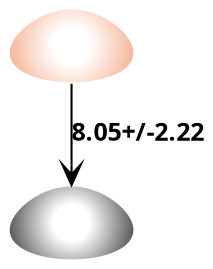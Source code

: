 strict digraph G {
	graph [bb="0,0,103.74,121",
		fontname="sans bold",
		splines=polyline
	];
	node [label="\N"];
	subgraph subgraph_0 {
		graph [label="Neutral charge",
			style=""
		];
		SM20_micro003		 [charge=0,
			color="#ffffff:#333333",
			fontcolor=black,
			fontname="sans bold",
			fontsize=12,
			height=0.5,
			image="Images\Microstates\SM20_micro003.svg",
			label="",
			labelloc=b,
			penwidth=1,
			pos="28.743,18",
			shape=egg,
			style=radial,
			width=0.79843];
	}
	subgraph "subgraph_-1" {
		graph [label="-1 charge",
			style=""
		];
		SM20_micro004		 [charge=-1,
			color="#ffffff:#f4a582",
			fontcolor=black,
			fontname="sans bold",
			fontsize=12,
			height=0.5,
			image="Images\Microstates\SM20_micro004.svg",
			label="",
			labelloc=b,
			penwidth=1,
			pos="28.743,103",
			shape=egg,
			style=radial,
			width=0.79843];
	}
	SM20_micro004 -> SM20_micro003	 [SEM=2.22,
		arrowhead=vee,
		fontname="sans bold",
		fontsize=12,
		label="8.05+/-2.22",
		lp="66.243,60.5",
		pKa=8.05,
		pos="e,28.743,36.176 28.743,84.802 28.743,73.674 28.743,58.945 28.743,46.244",
		splines=polyline];
}

